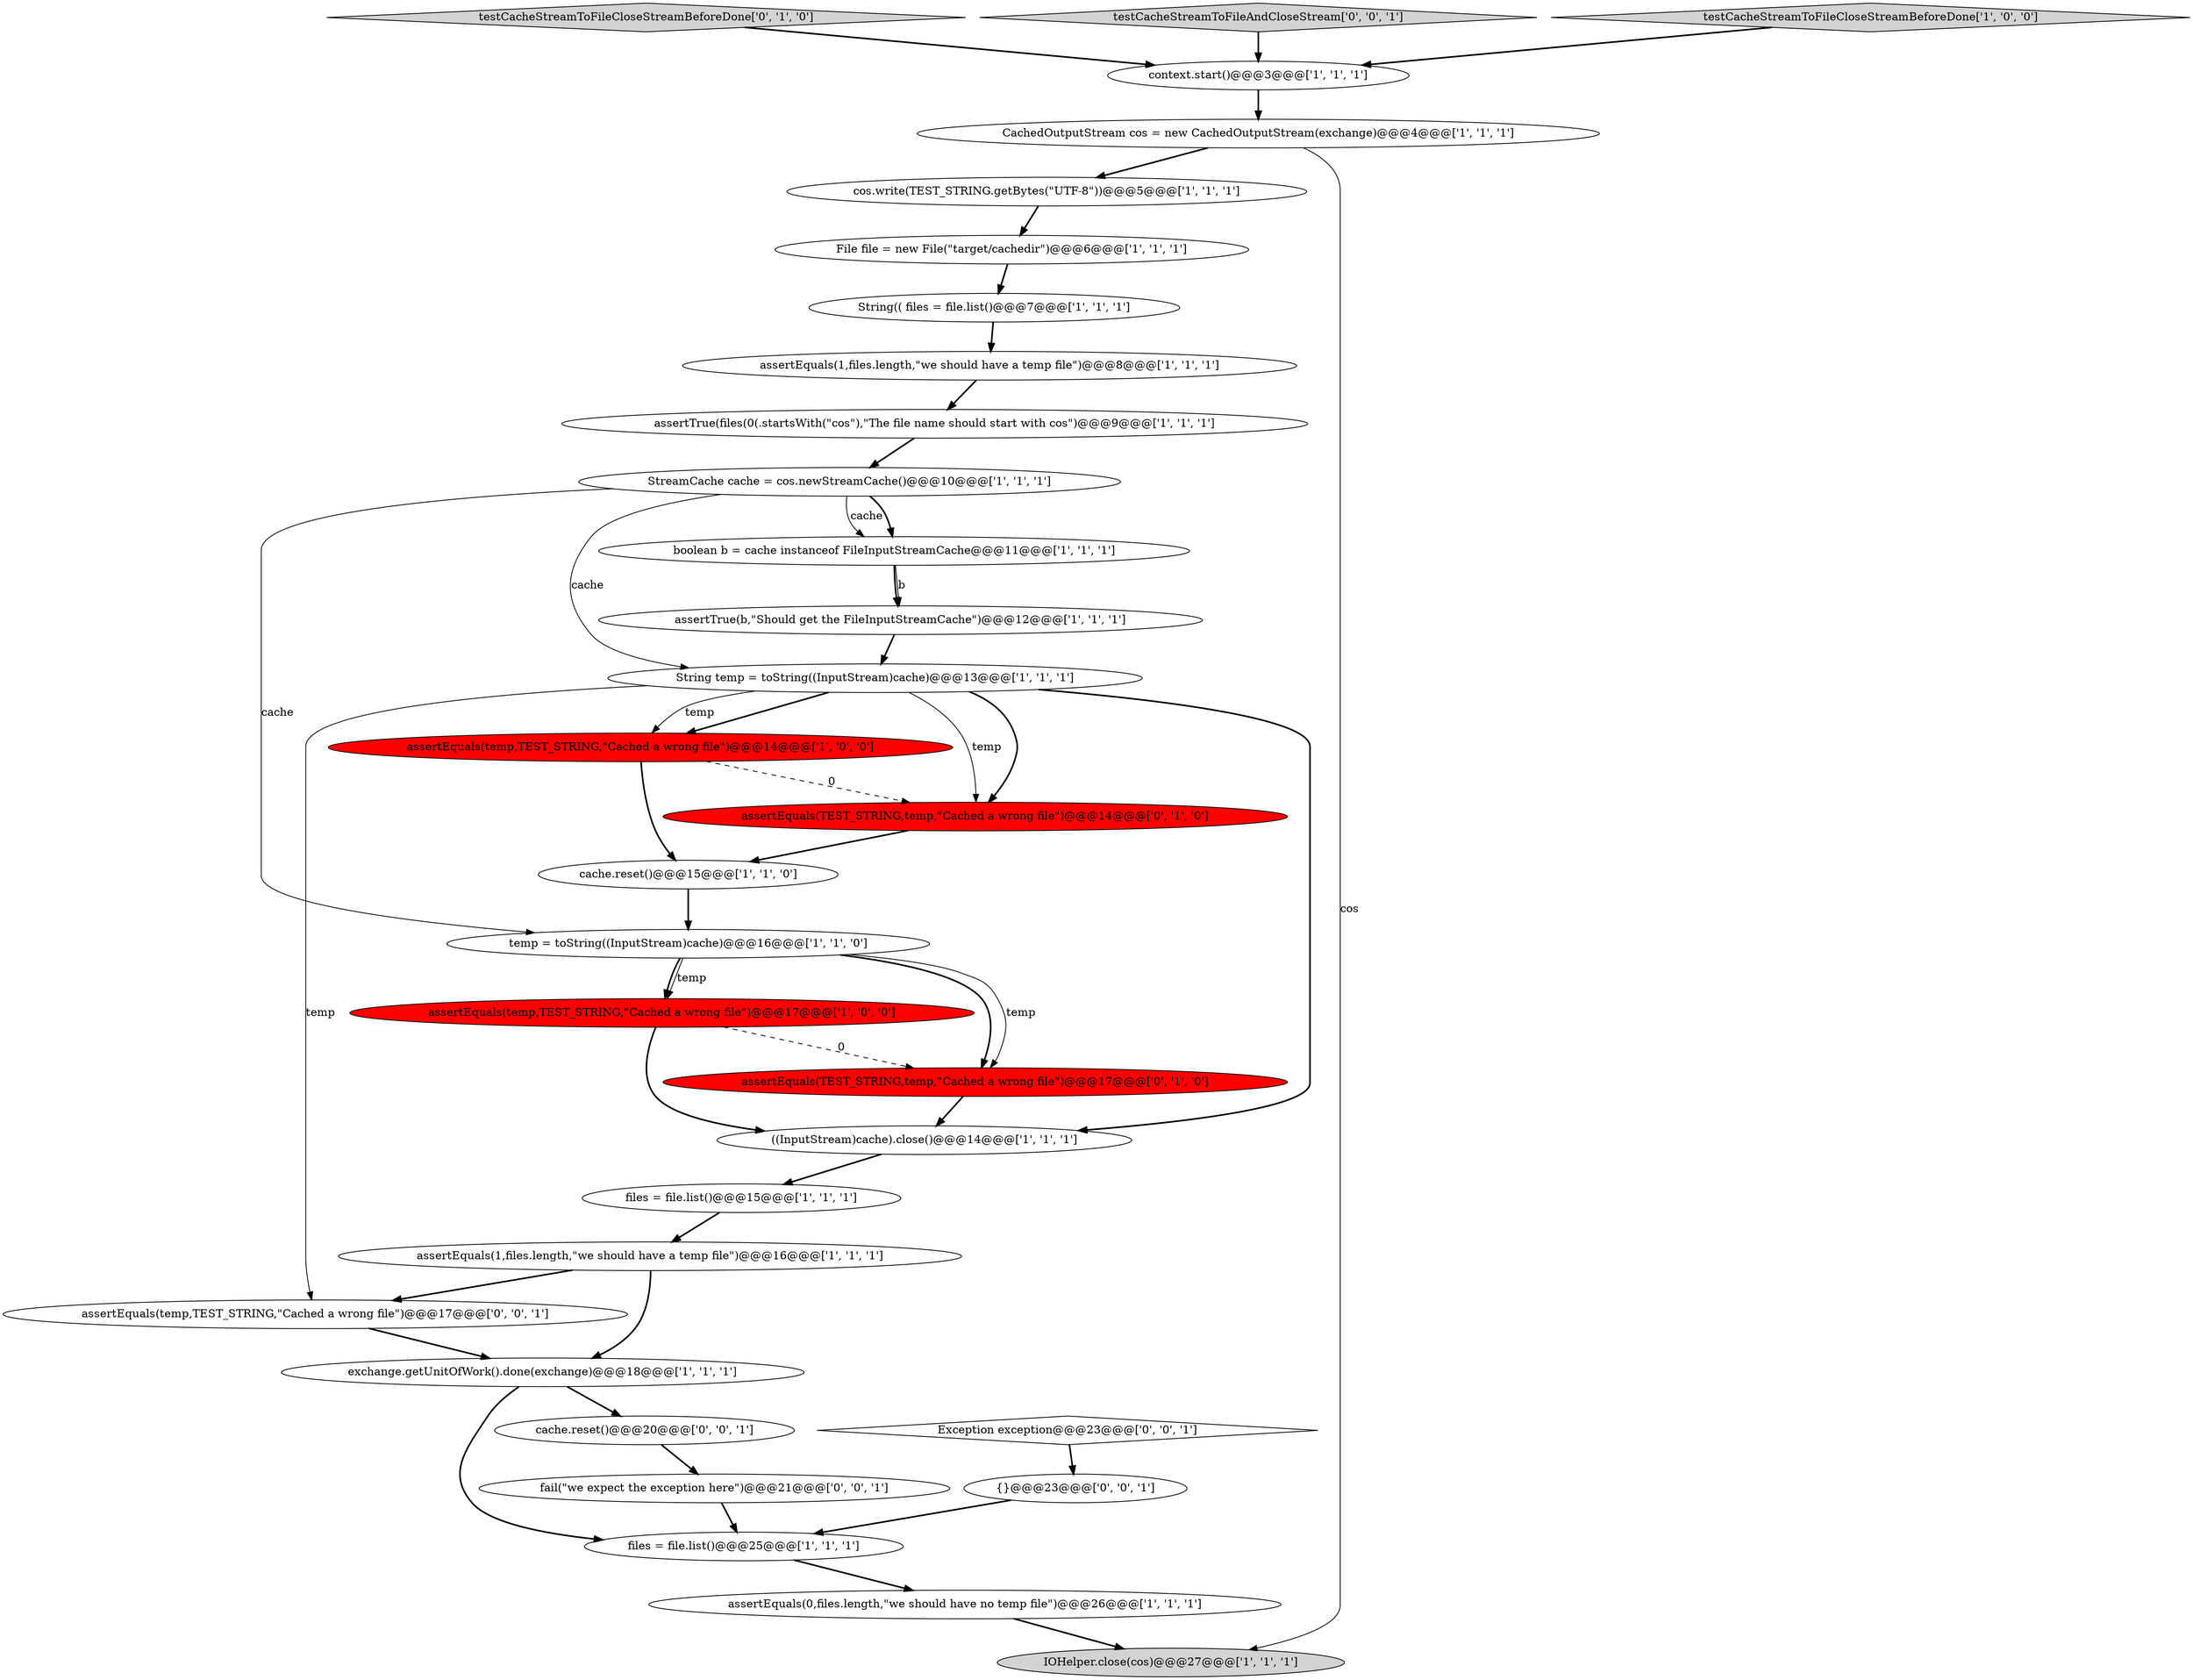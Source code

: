 digraph {
22 [style = filled, label = "IOHelper.close(cos)@@@27@@@['1', '1', '1']", fillcolor = lightgray, shape = ellipse image = "AAA0AAABBB1BBB"];
23 [style = filled, label = "assertEquals(TEST_STRING,temp,\"Cached a wrong file\")@@@14@@@['0', '1', '0']", fillcolor = red, shape = ellipse image = "AAA1AAABBB2BBB"];
12 [style = filled, label = "assertEquals(temp,TEST_STRING,\"Cached a wrong file\")@@@17@@@['1', '0', '0']", fillcolor = red, shape = ellipse image = "AAA1AAABBB1BBB"];
19 [style = filled, label = "String(( files = file.list()@@@7@@@['1', '1', '1']", fillcolor = white, shape = ellipse image = "AAA0AAABBB1BBB"];
25 [style = filled, label = "assertEquals(TEST_STRING,temp,\"Cached a wrong file\")@@@17@@@['0', '1', '0']", fillcolor = red, shape = ellipse image = "AAA1AAABBB2BBB"];
31 [style = filled, label = "fail(\"we expect the exception here\")@@@21@@@['0', '0', '1']", fillcolor = white, shape = ellipse image = "AAA0AAABBB3BBB"];
24 [style = filled, label = "testCacheStreamToFileCloseStreamBeforeDone['0', '1', '0']", fillcolor = lightgray, shape = diamond image = "AAA0AAABBB2BBB"];
28 [style = filled, label = "testCacheStreamToFileAndCloseStream['0', '0', '1']", fillcolor = lightgray, shape = diamond image = "AAA0AAABBB3BBB"];
2 [style = filled, label = "((InputStream)cache).close()@@@14@@@['1', '1', '1']", fillcolor = white, shape = ellipse image = "AAA0AAABBB1BBB"];
21 [style = filled, label = "assertEquals(1,files.length,\"we should have a temp file\")@@@16@@@['1', '1', '1']", fillcolor = white, shape = ellipse image = "AAA0AAABBB1BBB"];
20 [style = filled, label = "assertTrue(b,\"Should get the FileInputStreamCache\")@@@12@@@['1', '1', '1']", fillcolor = white, shape = ellipse image = "AAA0AAABBB1BBB"];
8 [style = filled, label = "String temp = toString((InputStream)cache)@@@13@@@['1', '1', '1']", fillcolor = white, shape = ellipse image = "AAA0AAABBB1BBB"];
6 [style = filled, label = "files = file.list()@@@15@@@['1', '1', '1']", fillcolor = white, shape = ellipse image = "AAA0AAABBB1BBB"];
3 [style = filled, label = "context.start()@@@3@@@['1', '1', '1']", fillcolor = white, shape = ellipse image = "AAA0AAABBB1BBB"];
7 [style = filled, label = "files = file.list()@@@25@@@['1', '1', '1']", fillcolor = white, shape = ellipse image = "AAA0AAABBB1BBB"];
10 [style = filled, label = "cache.reset()@@@15@@@['1', '1', '0']", fillcolor = white, shape = ellipse image = "AAA0AAABBB1BBB"];
26 [style = filled, label = "assertEquals(temp,TEST_STRING,\"Cached a wrong file\")@@@17@@@['0', '0', '1']", fillcolor = white, shape = ellipse image = "AAA0AAABBB3BBB"];
9 [style = filled, label = "assertEquals(temp,TEST_STRING,\"Cached a wrong file\")@@@14@@@['1', '0', '0']", fillcolor = red, shape = ellipse image = "AAA1AAABBB1BBB"];
4 [style = filled, label = "File file = new File(\"target/cachedir\")@@@6@@@['1', '1', '1']", fillcolor = white, shape = ellipse image = "AAA0AAABBB1BBB"];
0 [style = filled, label = "assertTrue(files(0(.startsWith(\"cos\"),\"The file name should start with cos\")@@@9@@@['1', '1', '1']", fillcolor = white, shape = ellipse image = "AAA0AAABBB1BBB"];
16 [style = filled, label = "cos.write(TEST_STRING.getBytes(\"UTF-8\"))@@@5@@@['1', '1', '1']", fillcolor = white, shape = ellipse image = "AAA0AAABBB1BBB"];
14 [style = filled, label = "StreamCache cache = cos.newStreamCache()@@@10@@@['1', '1', '1']", fillcolor = white, shape = ellipse image = "AAA0AAABBB1BBB"];
30 [style = filled, label = "Exception exception@@@23@@@['0', '0', '1']", fillcolor = white, shape = diamond image = "AAA0AAABBB3BBB"];
15 [style = filled, label = "exchange.getUnitOfWork().done(exchange)@@@18@@@['1', '1', '1']", fillcolor = white, shape = ellipse image = "AAA0AAABBB1BBB"];
5 [style = filled, label = "testCacheStreamToFileCloseStreamBeforeDone['1', '0', '0']", fillcolor = lightgray, shape = diamond image = "AAA0AAABBB1BBB"];
29 [style = filled, label = "cache.reset()@@@20@@@['0', '0', '1']", fillcolor = white, shape = ellipse image = "AAA0AAABBB3BBB"];
27 [style = filled, label = "{}@@@23@@@['0', '0', '1']", fillcolor = white, shape = ellipse image = "AAA0AAABBB3BBB"];
17 [style = filled, label = "assertEquals(1,files.length,\"we should have a temp file\")@@@8@@@['1', '1', '1']", fillcolor = white, shape = ellipse image = "AAA0AAABBB1BBB"];
18 [style = filled, label = "assertEquals(0,files.length,\"we should have no temp file\")@@@26@@@['1', '1', '1']", fillcolor = white, shape = ellipse image = "AAA0AAABBB1BBB"];
13 [style = filled, label = "temp = toString((InputStream)cache)@@@16@@@['1', '1', '0']", fillcolor = white, shape = ellipse image = "AAA0AAABBB1BBB"];
11 [style = filled, label = "boolean b = cache instanceof FileInputStreamCache@@@11@@@['1', '1', '1']", fillcolor = white, shape = ellipse image = "AAA0AAABBB1BBB"];
1 [style = filled, label = "CachedOutputStream cos = new CachedOutputStream(exchange)@@@4@@@['1', '1', '1']", fillcolor = white, shape = ellipse image = "AAA0AAABBB1BBB"];
5->3 [style = bold, label=""];
13->25 [style = bold, label=""];
11->20 [style = bold, label=""];
13->12 [style = solid, label="temp"];
15->7 [style = bold, label=""];
3->1 [style = bold, label=""];
8->23 [style = bold, label=""];
8->26 [style = solid, label="temp"];
2->6 [style = bold, label=""];
6->21 [style = bold, label=""];
21->15 [style = bold, label=""];
29->31 [style = bold, label=""];
30->27 [style = bold, label=""];
4->19 [style = bold, label=""];
14->11 [style = solid, label="cache"];
19->17 [style = bold, label=""];
9->10 [style = bold, label=""];
25->2 [style = bold, label=""];
31->7 [style = bold, label=""];
14->8 [style = solid, label="cache"];
11->20 [style = solid, label="b"];
8->23 [style = solid, label="temp"];
9->23 [style = dashed, label="0"];
8->9 [style = solid, label="temp"];
21->26 [style = bold, label=""];
12->2 [style = bold, label=""];
0->14 [style = bold, label=""];
20->8 [style = bold, label=""];
18->22 [style = bold, label=""];
17->0 [style = bold, label=""];
13->12 [style = bold, label=""];
13->25 [style = solid, label="temp"];
12->25 [style = dashed, label="0"];
10->13 [style = bold, label=""];
8->2 [style = bold, label=""];
1->16 [style = bold, label=""];
27->7 [style = bold, label=""];
1->22 [style = solid, label="cos"];
26->15 [style = bold, label=""];
14->13 [style = solid, label="cache"];
8->9 [style = bold, label=""];
23->10 [style = bold, label=""];
7->18 [style = bold, label=""];
28->3 [style = bold, label=""];
16->4 [style = bold, label=""];
14->11 [style = bold, label=""];
24->3 [style = bold, label=""];
15->29 [style = bold, label=""];
}
